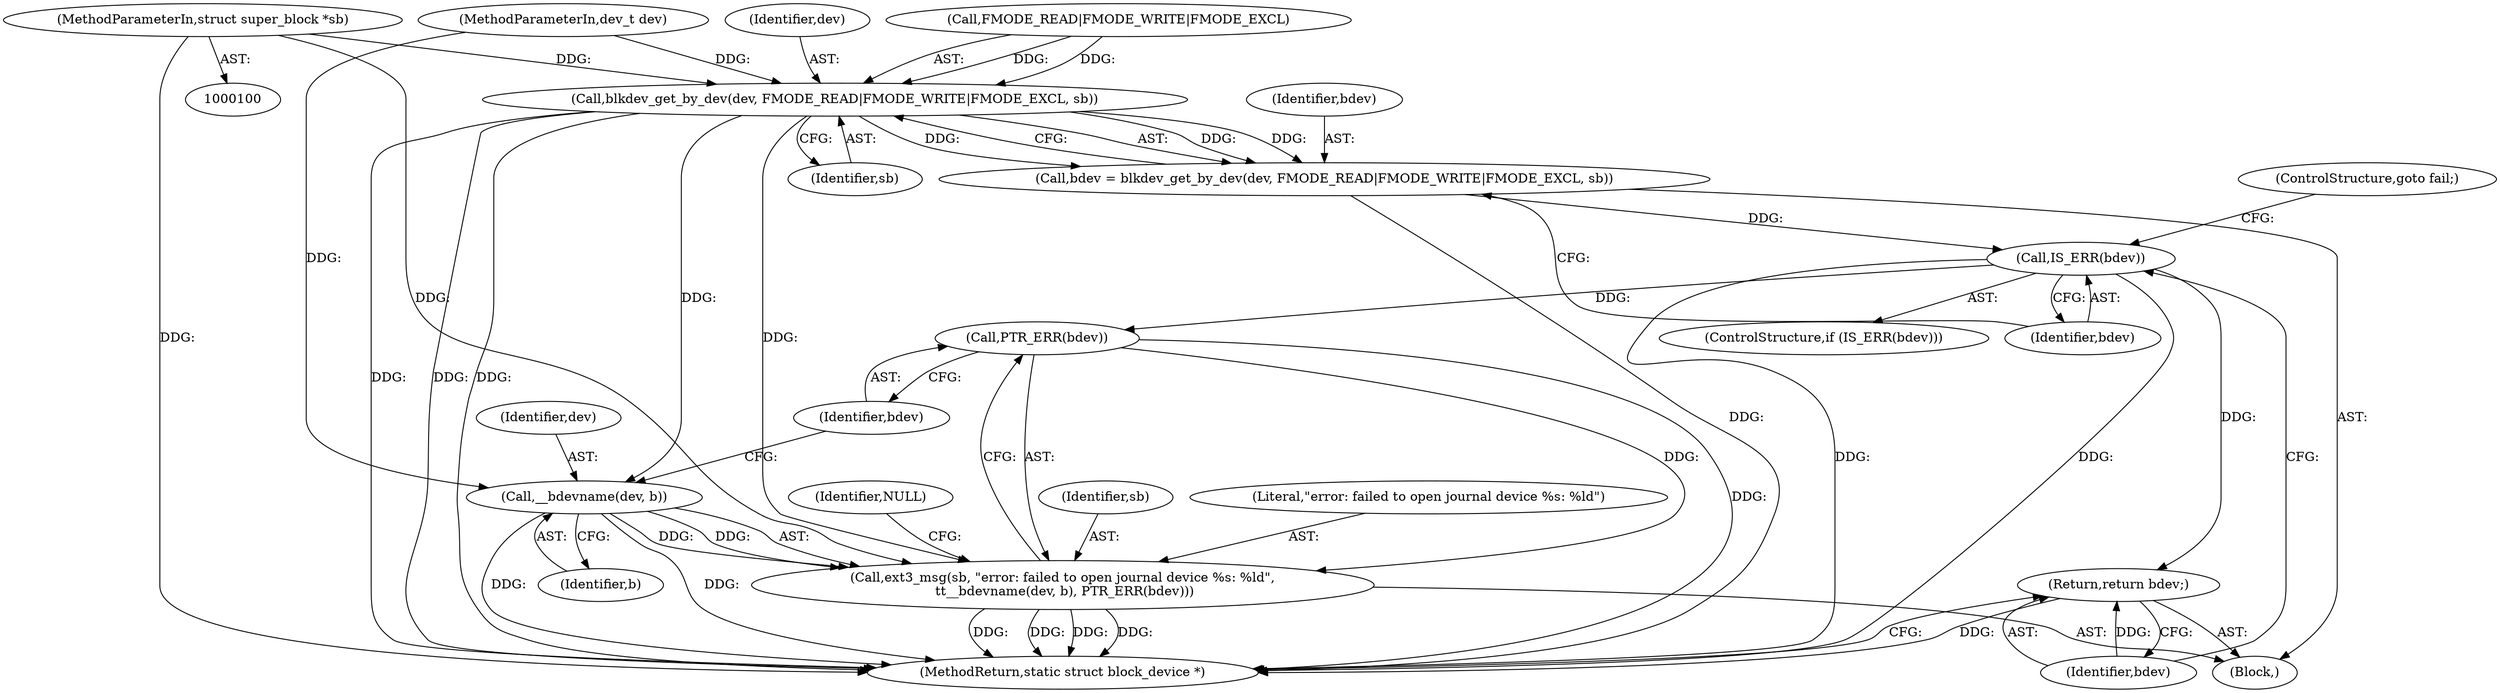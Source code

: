 digraph "1_linux_8d0c2d10dd72c5292eda7a06231056a4c972e4cc@pointer" {
"1000102" [label="(MethodParameterIn,struct super_block *sb)"];
"1000108" [label="(Call,blkdev_get_by_dev(dev, FMODE_READ|FMODE_WRITE|FMODE_EXCL, sb))"];
"1000106" [label="(Call,bdev = blkdev_get_by_dev(dev, FMODE_READ|FMODE_WRITE|FMODE_EXCL, sb))"];
"1000117" [label="(Call,IS_ERR(bdev))"];
"1000120" [label="(Return,return bdev;)"];
"1000129" [label="(Call,PTR_ERR(bdev))"];
"1000123" [label="(Call,ext3_msg(sb, \"error: failed to open journal device %s: %ld\",\n \t\t__bdevname(dev, b), PTR_ERR(bdev)))"];
"1000126" [label="(Call,__bdevname(dev, b))"];
"1000133" [label="(MethodReturn,static struct block_device *)"];
"1000116" [label="(ControlStructure,if (IS_ERR(bdev)))"];
"1000124" [label="(Identifier,sb)"];
"1000128" [label="(Identifier,b)"];
"1000118" [label="(Identifier,bdev)"];
"1000123" [label="(Call,ext3_msg(sb, \"error: failed to open journal device %s: %ld\",\n \t\t__bdevname(dev, b), PTR_ERR(bdev)))"];
"1000125" [label="(Literal,\"error: failed to open journal device %s: %ld\")"];
"1000115" [label="(Identifier,sb)"];
"1000119" [label="(ControlStructure,goto fail;)"];
"1000120" [label="(Return,return bdev;)"];
"1000110" [label="(Call,FMODE_READ|FMODE_WRITE|FMODE_EXCL)"];
"1000129" [label="(Call,PTR_ERR(bdev))"];
"1000108" [label="(Call,blkdev_get_by_dev(dev, FMODE_READ|FMODE_WRITE|FMODE_EXCL, sb))"];
"1000127" [label="(Identifier,dev)"];
"1000126" [label="(Call,__bdevname(dev, b))"];
"1000130" [label="(Identifier,bdev)"];
"1000117" [label="(Call,IS_ERR(bdev))"];
"1000107" [label="(Identifier,bdev)"];
"1000103" [label="(Block,)"];
"1000106" [label="(Call,bdev = blkdev_get_by_dev(dev, FMODE_READ|FMODE_WRITE|FMODE_EXCL, sb))"];
"1000121" [label="(Identifier,bdev)"];
"1000101" [label="(MethodParameterIn,dev_t dev)"];
"1000102" [label="(MethodParameterIn,struct super_block *sb)"];
"1000109" [label="(Identifier,dev)"];
"1000132" [label="(Identifier,NULL)"];
"1000102" -> "1000100"  [label="AST: "];
"1000102" -> "1000133"  [label="DDG: "];
"1000102" -> "1000108"  [label="DDG: "];
"1000102" -> "1000123"  [label="DDG: "];
"1000108" -> "1000106"  [label="AST: "];
"1000108" -> "1000115"  [label="CFG: "];
"1000109" -> "1000108"  [label="AST: "];
"1000110" -> "1000108"  [label="AST: "];
"1000115" -> "1000108"  [label="AST: "];
"1000106" -> "1000108"  [label="CFG: "];
"1000108" -> "1000133"  [label="DDG: "];
"1000108" -> "1000133"  [label="DDG: "];
"1000108" -> "1000133"  [label="DDG: "];
"1000108" -> "1000106"  [label="DDG: "];
"1000108" -> "1000106"  [label="DDG: "];
"1000108" -> "1000106"  [label="DDG: "];
"1000101" -> "1000108"  [label="DDG: "];
"1000110" -> "1000108"  [label="DDG: "];
"1000110" -> "1000108"  [label="DDG: "];
"1000108" -> "1000123"  [label="DDG: "];
"1000108" -> "1000126"  [label="DDG: "];
"1000106" -> "1000103"  [label="AST: "];
"1000107" -> "1000106"  [label="AST: "];
"1000118" -> "1000106"  [label="CFG: "];
"1000106" -> "1000133"  [label="DDG: "];
"1000106" -> "1000117"  [label="DDG: "];
"1000117" -> "1000116"  [label="AST: "];
"1000117" -> "1000118"  [label="CFG: "];
"1000118" -> "1000117"  [label="AST: "];
"1000119" -> "1000117"  [label="CFG: "];
"1000121" -> "1000117"  [label="CFG: "];
"1000117" -> "1000133"  [label="DDG: "];
"1000117" -> "1000133"  [label="DDG: "];
"1000117" -> "1000120"  [label="DDG: "];
"1000117" -> "1000129"  [label="DDG: "];
"1000120" -> "1000103"  [label="AST: "];
"1000120" -> "1000121"  [label="CFG: "];
"1000121" -> "1000120"  [label="AST: "];
"1000133" -> "1000120"  [label="CFG: "];
"1000120" -> "1000133"  [label="DDG: "];
"1000121" -> "1000120"  [label="DDG: "];
"1000129" -> "1000123"  [label="AST: "];
"1000129" -> "1000130"  [label="CFG: "];
"1000130" -> "1000129"  [label="AST: "];
"1000123" -> "1000129"  [label="CFG: "];
"1000129" -> "1000133"  [label="DDG: "];
"1000129" -> "1000123"  [label="DDG: "];
"1000123" -> "1000103"  [label="AST: "];
"1000124" -> "1000123"  [label="AST: "];
"1000125" -> "1000123"  [label="AST: "];
"1000126" -> "1000123"  [label="AST: "];
"1000132" -> "1000123"  [label="CFG: "];
"1000123" -> "1000133"  [label="DDG: "];
"1000123" -> "1000133"  [label="DDG: "];
"1000123" -> "1000133"  [label="DDG: "];
"1000123" -> "1000133"  [label="DDG: "];
"1000126" -> "1000123"  [label="DDG: "];
"1000126" -> "1000123"  [label="DDG: "];
"1000126" -> "1000128"  [label="CFG: "];
"1000127" -> "1000126"  [label="AST: "];
"1000128" -> "1000126"  [label="AST: "];
"1000130" -> "1000126"  [label="CFG: "];
"1000126" -> "1000133"  [label="DDG: "];
"1000126" -> "1000133"  [label="DDG: "];
"1000101" -> "1000126"  [label="DDG: "];
}
